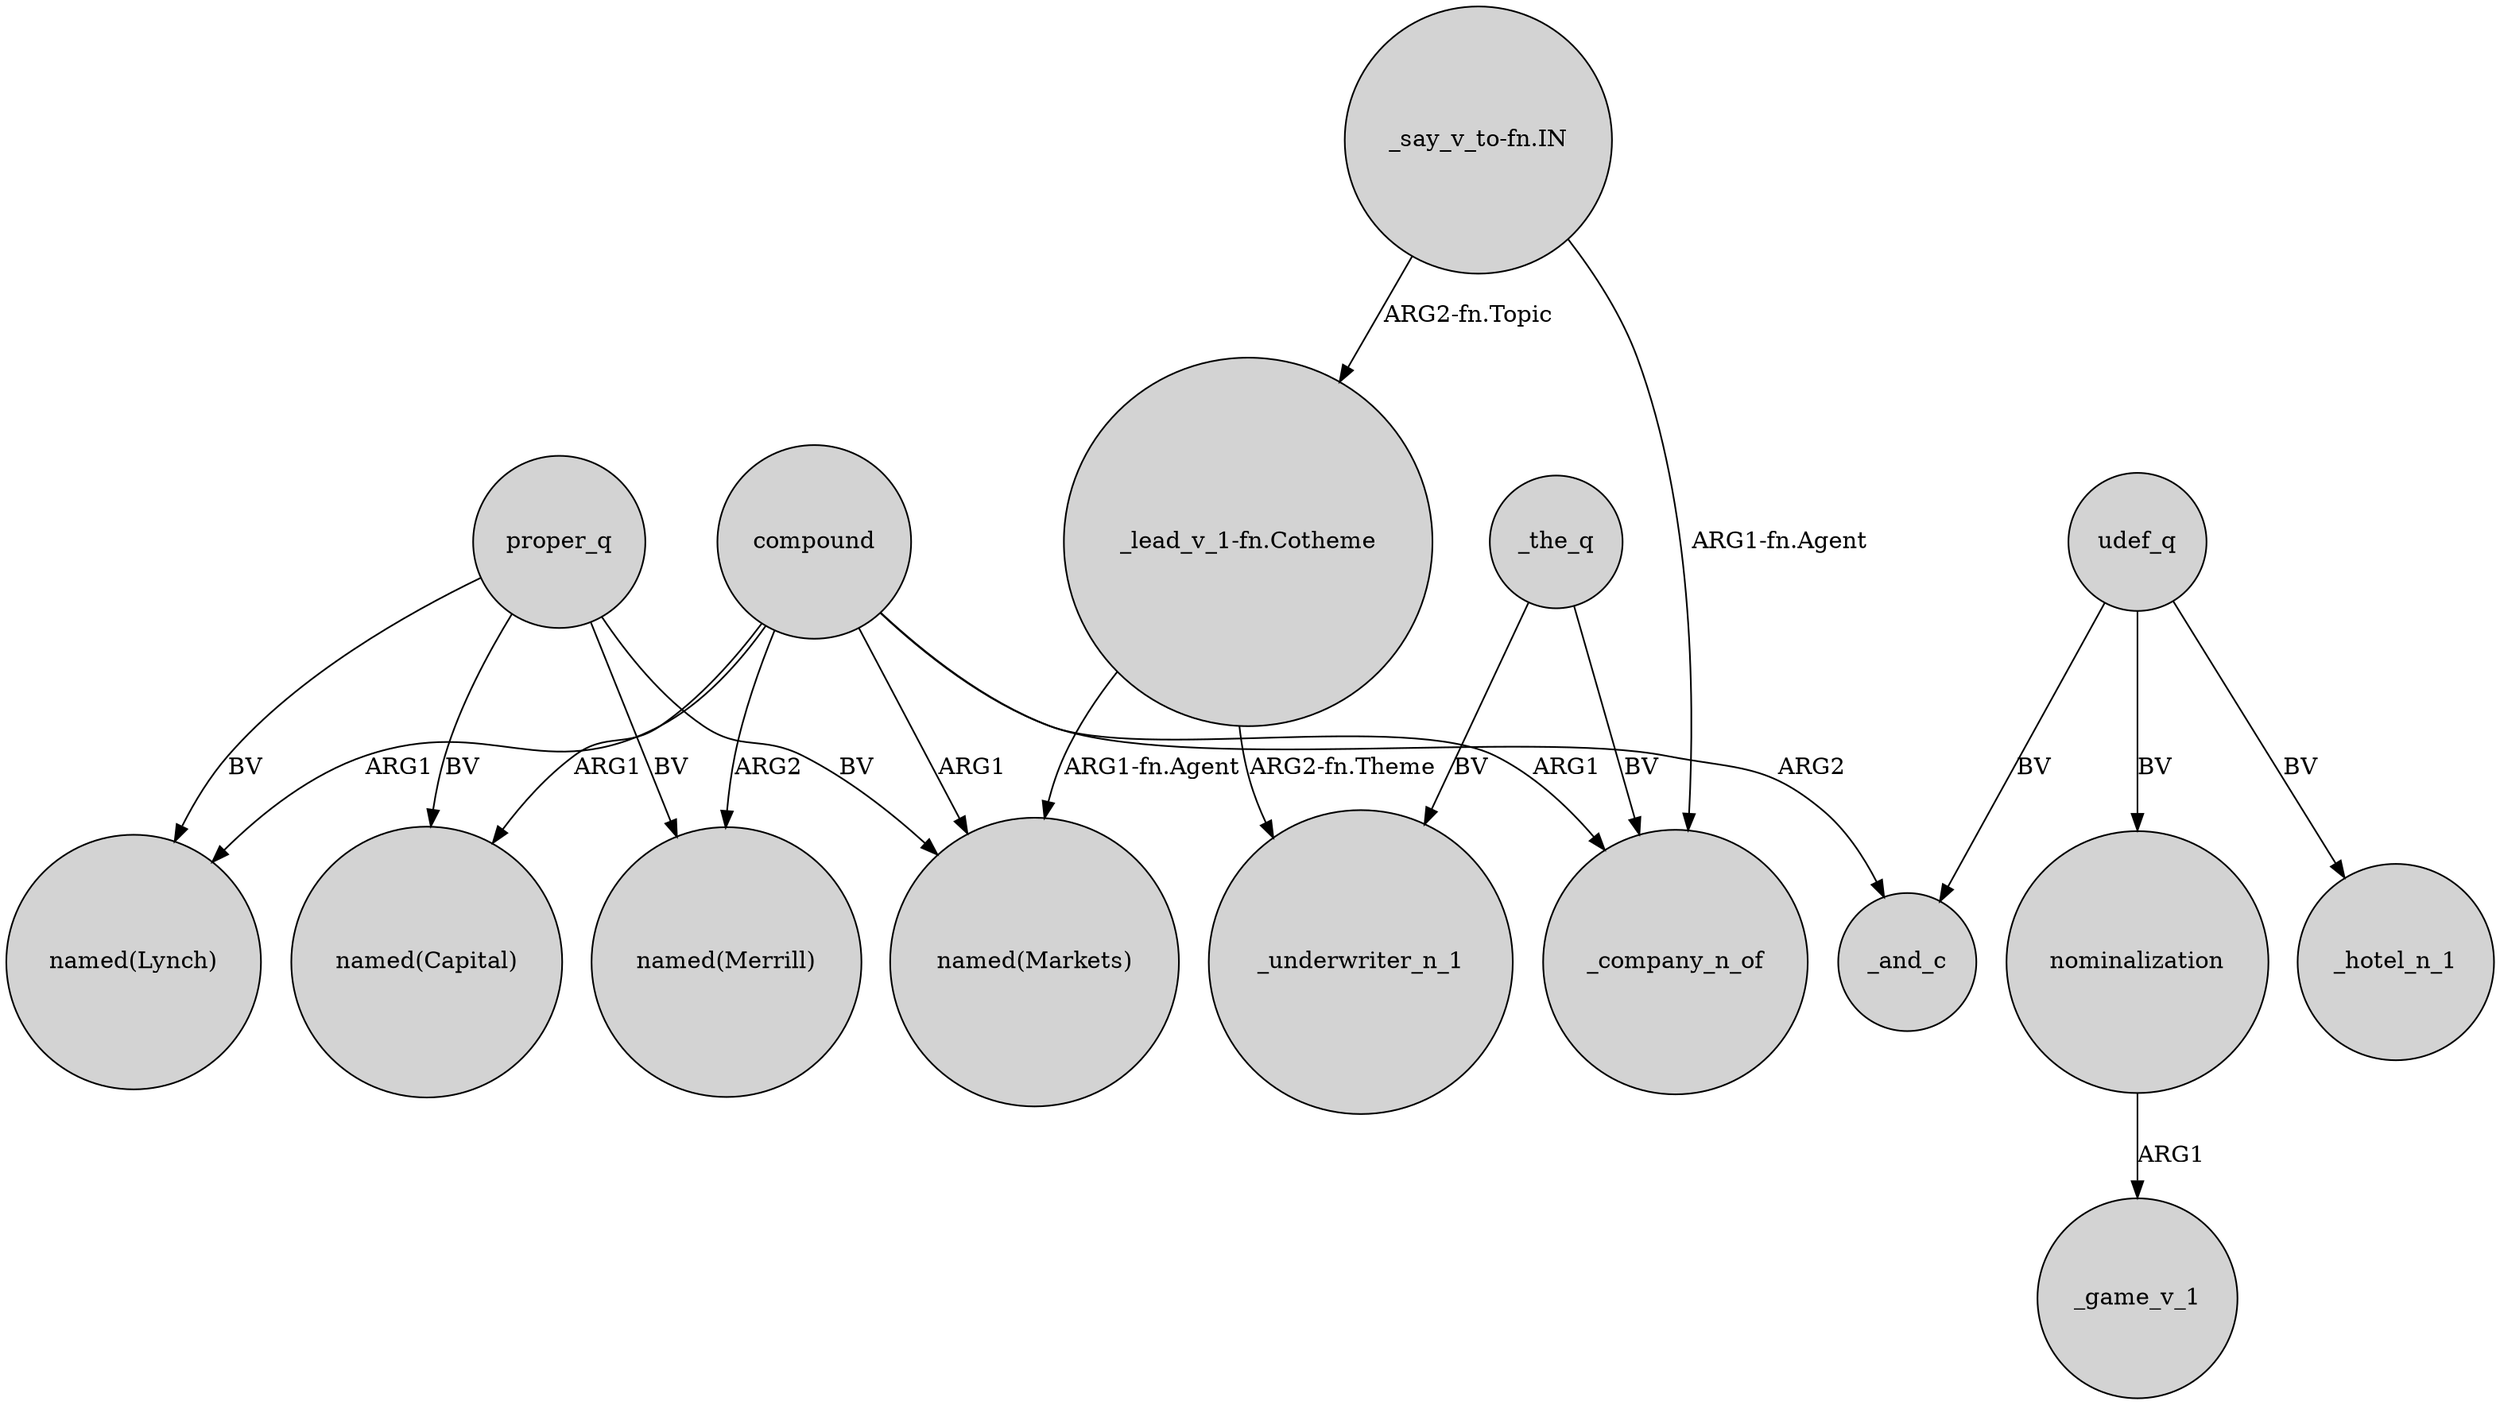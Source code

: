 digraph {
	node [shape=circle style=filled]
	compound -> "named(Lynch)" [label=ARG1]
	proper_q -> "named(Capital)" [label=BV]
	proper_q -> "named(Lynch)" [label=BV]
	_the_q -> _underwriter_n_1 [label=BV]
	nominalization -> _game_v_1 [label=ARG1]
	compound -> "named(Merrill)" [label=ARG2]
	_the_q -> _company_n_of [label=BV]
	"_lead_v_1-fn.Cotheme" -> _underwriter_n_1 [label="ARG2-fn.Theme"]
	compound -> _company_n_of [label=ARG1]
	compound -> _and_c [label=ARG2]
	"_say_v_to-fn.IN" -> "_lead_v_1-fn.Cotheme" [label="ARG2-fn.Topic"]
	udef_q -> nominalization [label=BV]
	proper_q -> "named(Markets)" [label=BV]
	"_say_v_to-fn.IN" -> _company_n_of [label="ARG1-fn.Agent"]
	proper_q -> "named(Merrill)" [label=BV]
	"_lead_v_1-fn.Cotheme" -> "named(Markets)" [label="ARG1-fn.Agent"]
	udef_q -> _and_c [label=BV]
	compound -> "named(Markets)" [label=ARG1]
	udef_q -> _hotel_n_1 [label=BV]
	compound -> "named(Capital)" [label=ARG1]
}
